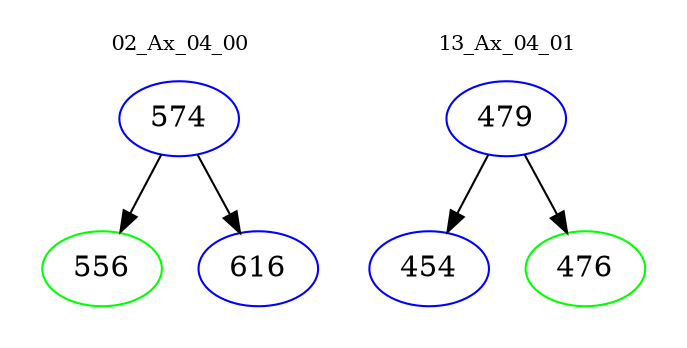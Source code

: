 digraph{
subgraph cluster_0 {
color = white
label = "02_Ax_04_00";
fontsize=10;
T0_574 [label="574", color="blue"]
T0_574 -> T0_556 [color="black"]
T0_556 [label="556", color="green"]
T0_574 -> T0_616 [color="black"]
T0_616 [label="616", color="blue"]
}
subgraph cluster_1 {
color = white
label = "13_Ax_04_01";
fontsize=10;
T1_479 [label="479", color="blue"]
T1_479 -> T1_454 [color="black"]
T1_454 [label="454", color="blue"]
T1_479 -> T1_476 [color="black"]
T1_476 [label="476", color="green"]
}
}
